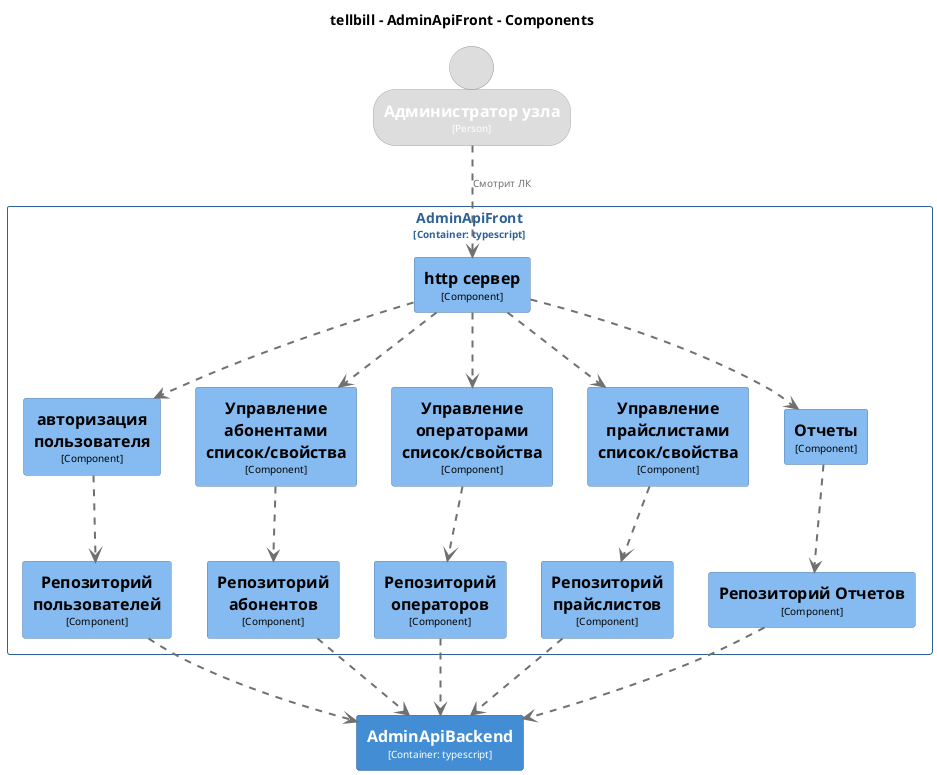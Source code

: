 @startuml
set separator none
title tellbill - AdminApiFront - Components

top to bottom direction

skinparam {
  arrowFontSize 10
  defaultTextAlignment center
  wrapWidth 200
  maxMessageSize 100
}

hide stereotype

skinparam rectangle<<tellbill.AdminApiBackend>> {
  BackgroundColor #438dd5
  FontColor #ffffff
  BorderColor #2e6295
  shadowing false
}
skinparam rectangle<<tellbill.AdminApiFront.httpсервер>> {
  BackgroundColor #85bbf0
  FontColor #000000
  BorderColor #5d82a8
  shadowing false
}
skinparam person<<Администраторузла>> {
  BackgroundColor #dddddd
  FontColor #ffffff
  BorderColor #9a9a9a
  shadowing false
}
skinparam rectangle<<tellbill.AdminApiFront.Отчеты>> {
  BackgroundColor #85bbf0
  FontColor #000000
  BorderColor #5d82a8
  shadowing false
}
skinparam rectangle<<tellbill.AdminApiFront.РепозиторийОтчетов>> {
  BackgroundColor #85bbf0
  FontColor #000000
  BorderColor #5d82a8
  shadowing false
}
skinparam rectangle<<tellbill.AdminApiFront.Репозиторийабонентов>> {
  BackgroundColor #85bbf0
  FontColor #000000
  BorderColor #5d82a8
  shadowing false
}
skinparam rectangle<<tellbill.AdminApiFront.Репозиторийоператоров>> {
  BackgroundColor #85bbf0
  FontColor #000000
  BorderColor #5d82a8
  shadowing false
}
skinparam rectangle<<tellbill.AdminApiFront.Репозиторийпользователей>> {
  BackgroundColor #85bbf0
  FontColor #000000
  BorderColor #5d82a8
  shadowing false
}
skinparam rectangle<<tellbill.AdminApiFront.Репозиторийпрайслистов>> {
  BackgroundColor #85bbf0
  FontColor #000000
  BorderColor #5d82a8
  shadowing false
}
skinparam rectangle<<tellbill.AdminApiFront.Управлениеабонентамисписоксвойства>> {
  BackgroundColor #85bbf0
  FontColor #000000
  BorderColor #5d82a8
  shadowing false
}
skinparam rectangle<<tellbill.AdminApiFront.Управлениеоператорамисписоксвойства>> {
  BackgroundColor #85bbf0
  FontColor #000000
  BorderColor #5d82a8
  shadowing false
}
skinparam rectangle<<tellbill.AdminApiFront.Управлениепрайслистамисписоксвойства>> {
  BackgroundColor #85bbf0
  FontColor #000000
  BorderColor #5d82a8
  shadowing false
}
skinparam rectangle<<tellbill.AdminApiFront.авторизацияпользователя>> {
  BackgroundColor #85bbf0
  FontColor #000000
  BorderColor #5d82a8
  shadowing false
}
skinparam rectangle<<tellbill.AdminApiFront>> {
  BorderColor #2e6295
  FontColor #2e6295
  shadowing false
}

person "==Администратор узла\n<size:10>[Person]</size>" <<Администраторузла>> as Администраторузла
rectangle "==AdminApiBackend\n<size:10>[Container: typescript]</size>" <<tellbill.AdminApiBackend>> as tellbill.AdminApiBackend

rectangle "AdminApiFront\n<size:10>[Container: typescript]</size>" <<tellbill.AdminApiFront>> {
  rectangle "==http сервер\n<size:10>[Component]</size>" <<tellbill.AdminApiFront.httpсервер>> as tellbill.AdminApiFront.httpсервер
  rectangle "==авторизация пользователя\n<size:10>[Component]</size>" <<tellbill.AdminApiFront.авторизацияпользователя>> as tellbill.AdminApiFront.авторизацияпользователя
  rectangle "==Репозиторий пользователей\n<size:10>[Component]</size>" <<tellbill.AdminApiFront.Репозиторийпользователей>> as tellbill.AdminApiFront.Репозиторийпользователей
  rectangle "==Управление абонентами список/свойства\n<size:10>[Component]</size>" <<tellbill.AdminApiFront.Управлениеабонентамисписоксвойства>> as tellbill.AdminApiFront.Управлениеабонентамисписоксвойства
  rectangle "==Репозиторий абонентов\n<size:10>[Component]</size>" <<tellbill.AdminApiFront.Репозиторийабонентов>> as tellbill.AdminApiFront.Репозиторийабонентов
  rectangle "==Управление операторами список/свойства\n<size:10>[Component]</size>" <<tellbill.AdminApiFront.Управлениеоператорамисписоксвойства>> as tellbill.AdminApiFront.Управлениеоператорамисписоксвойства
  rectangle "==Репозиторий операторов\n<size:10>[Component]</size>" <<tellbill.AdminApiFront.Репозиторийоператоров>> as tellbill.AdminApiFront.Репозиторийоператоров
  rectangle "==Управление прайслистами список/свойства\n<size:10>[Component]</size>" <<tellbill.AdminApiFront.Управлениепрайслистамисписоксвойства>> as tellbill.AdminApiFront.Управлениепрайслистамисписоксвойства
  rectangle "==Репозиторий прайслистов\n<size:10>[Component]</size>" <<tellbill.AdminApiFront.Репозиторийпрайслистов>> as tellbill.AdminApiFront.Репозиторийпрайслистов
  rectangle "==Отчеты\n<size:10>[Component]</size>" <<tellbill.AdminApiFront.Отчеты>> as tellbill.AdminApiFront.Отчеты
  rectangle "==Репозиторий Отчетов\n<size:10>[Component]</size>" <<tellbill.AdminApiFront.РепозиторийОтчетов>> as tellbill.AdminApiFront.РепозиторийОтчетов
}

tellbill.AdminApiFront.авторизацияпользователя .[#707070,thickness=2].> tellbill.AdminApiFront.Репозиторийпользователей : "<color:#707070>"
tellbill.AdminApiFront.httpсервер .[#707070,thickness=2].> tellbill.AdminApiFront.авторизацияпользователя : "<color:#707070>"
tellbill.AdminApiFront.Управлениеабонентамисписоксвойства .[#707070,thickness=2].> tellbill.AdminApiFront.Репозиторийабонентов : "<color:#707070>"
tellbill.AdminApiFront.httpсервер .[#707070,thickness=2].> tellbill.AdminApiFront.Управлениеабонентамисписоксвойства : "<color:#707070>"
tellbill.AdminApiFront.Управлениеоператорамисписоксвойства .[#707070,thickness=2].> tellbill.AdminApiFront.Репозиторийоператоров : "<color:#707070>"
tellbill.AdminApiFront.httpсервер .[#707070,thickness=2].> tellbill.AdminApiFront.Управлениеоператорамисписоксвойства : "<color:#707070>"
tellbill.AdminApiFront.Управлениепрайслистамисписоксвойства .[#707070,thickness=2].> tellbill.AdminApiFront.Репозиторийпрайслистов : "<color:#707070>"
tellbill.AdminApiFront.httpсервер .[#707070,thickness=2].> tellbill.AdminApiFront.Управлениепрайслистамисписоксвойства : "<color:#707070>"
tellbill.AdminApiFront.Отчеты .[#707070,thickness=2].> tellbill.AdminApiFront.РепозиторийОтчетов : "<color:#707070>"
tellbill.AdminApiFront.httpсервер .[#707070,thickness=2].> tellbill.AdminApiFront.Отчеты : "<color:#707070>"
tellbill.AdminApiFront.Репозиторийпользователей .[#707070,thickness=2].> tellbill.AdminApiBackend : "<color:#707070>"
tellbill.AdminApiFront.Репозиторийабонентов .[#707070,thickness=2].> tellbill.AdminApiBackend : "<color:#707070>"
tellbill.AdminApiFront.Репозиторийоператоров .[#707070,thickness=2].> tellbill.AdminApiBackend : "<color:#707070>"
tellbill.AdminApiFront.Репозиторийпрайслистов .[#707070,thickness=2].> tellbill.AdminApiBackend : "<color:#707070>"
tellbill.AdminApiFront.РепозиторийОтчетов .[#707070,thickness=2].> tellbill.AdminApiBackend : "<color:#707070>"
Администраторузла .[#707070,thickness=2].> tellbill.AdminApiFront.httpсервер : "<color:#707070>Смотрит ЛК"
@enduml